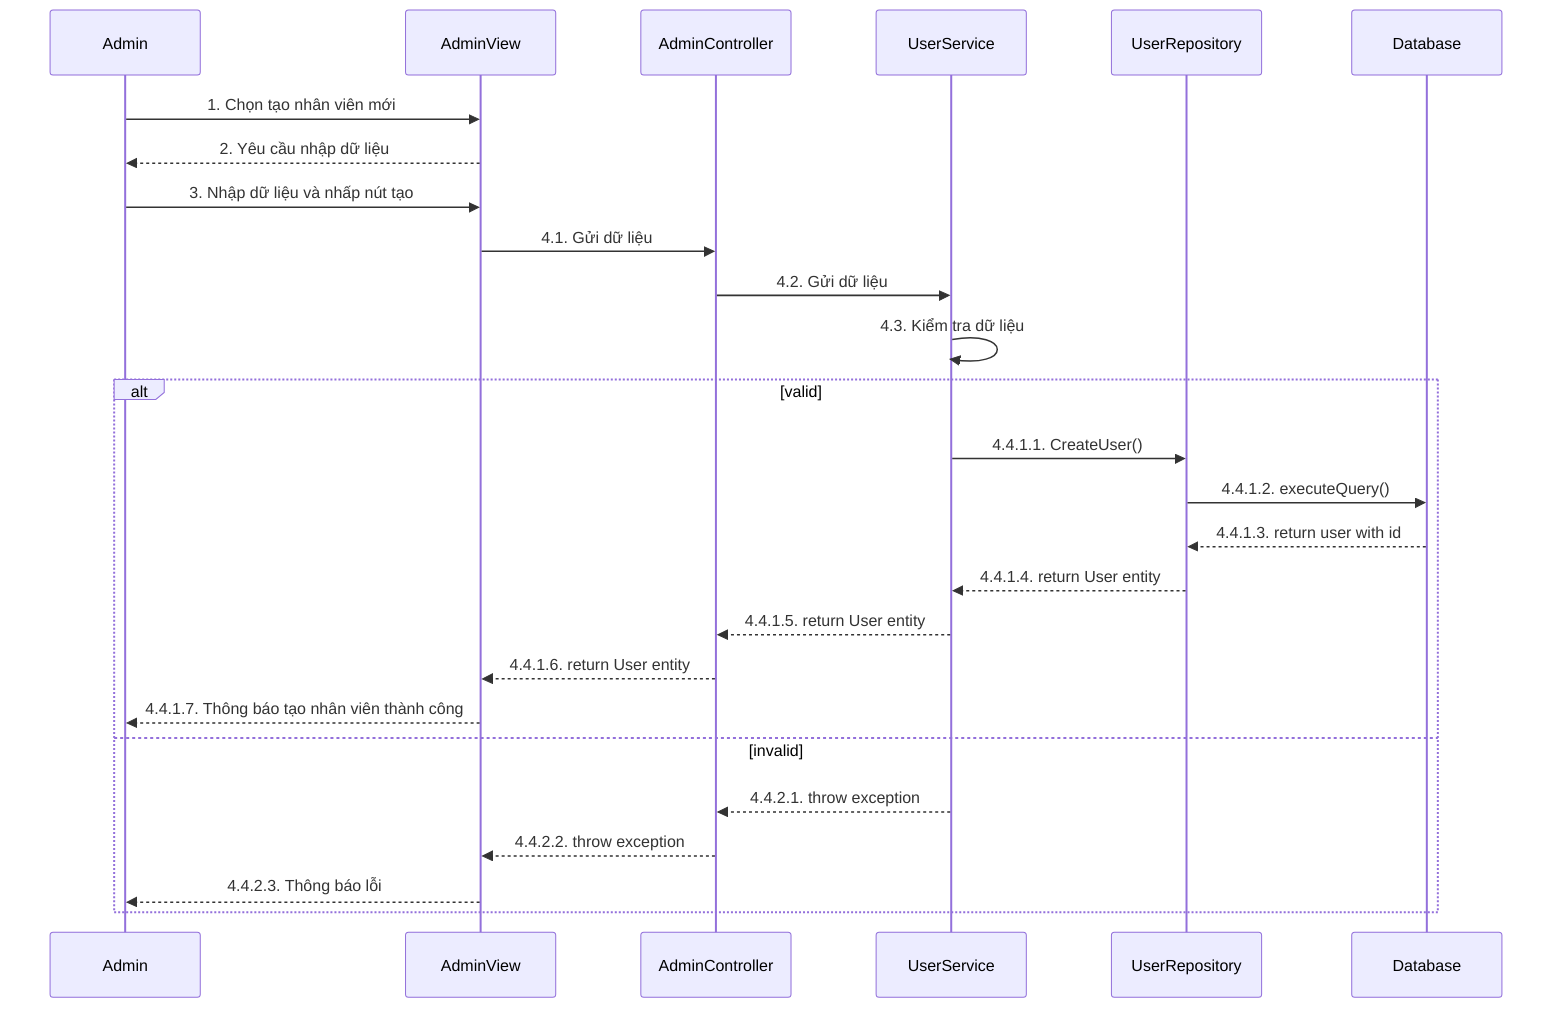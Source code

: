sequenceDiagram
    participant Admin
    participant AdminView
    participant AdminController
    participant UserService
    participant UserRepository
    participant Database

    Admin->>AdminView: 1. Chọn tạo nhân viên mới
    AdminView-->>Admin: 2. Yêu cầu nhập dữ liệu
    Admin->>AdminView: 3. Nhập dữ liệu và nhấp nút tạo
    
    AdminView->>AdminController: 4.1. Gửi dữ liệu
    AdminController->>UserService: 4.2. Gửi dữ liệu
    UserService->>UserService: 4.3. Kiểm tra dữ liệu

    alt valid
        UserService->>UserRepository: 4.4.1.1. CreateUser()
        UserRepository->>Database: 4.4.1.2. executeQuery()
        
        Database-->>UserRepository: 4.4.1.3. return user with id
        UserRepository-->>UserService: 4.4.1.4. return User entity
        UserService-->>AdminController: 4.4.1.5. return User entity
        AdminController-->>AdminView: 4.4.1.6. return User entity
        AdminView-->>Admin: 4.4.1.7. Thông báo tạo nhân viên thành công
    else invalid
        UserService-->>AdminController: 4.4.2.1. throw exception
        AdminController-->>AdminView: 4.4.2.2. throw exception
        AdminView-->>Admin: 4.4.2.3. Thông báo lỗi
    end